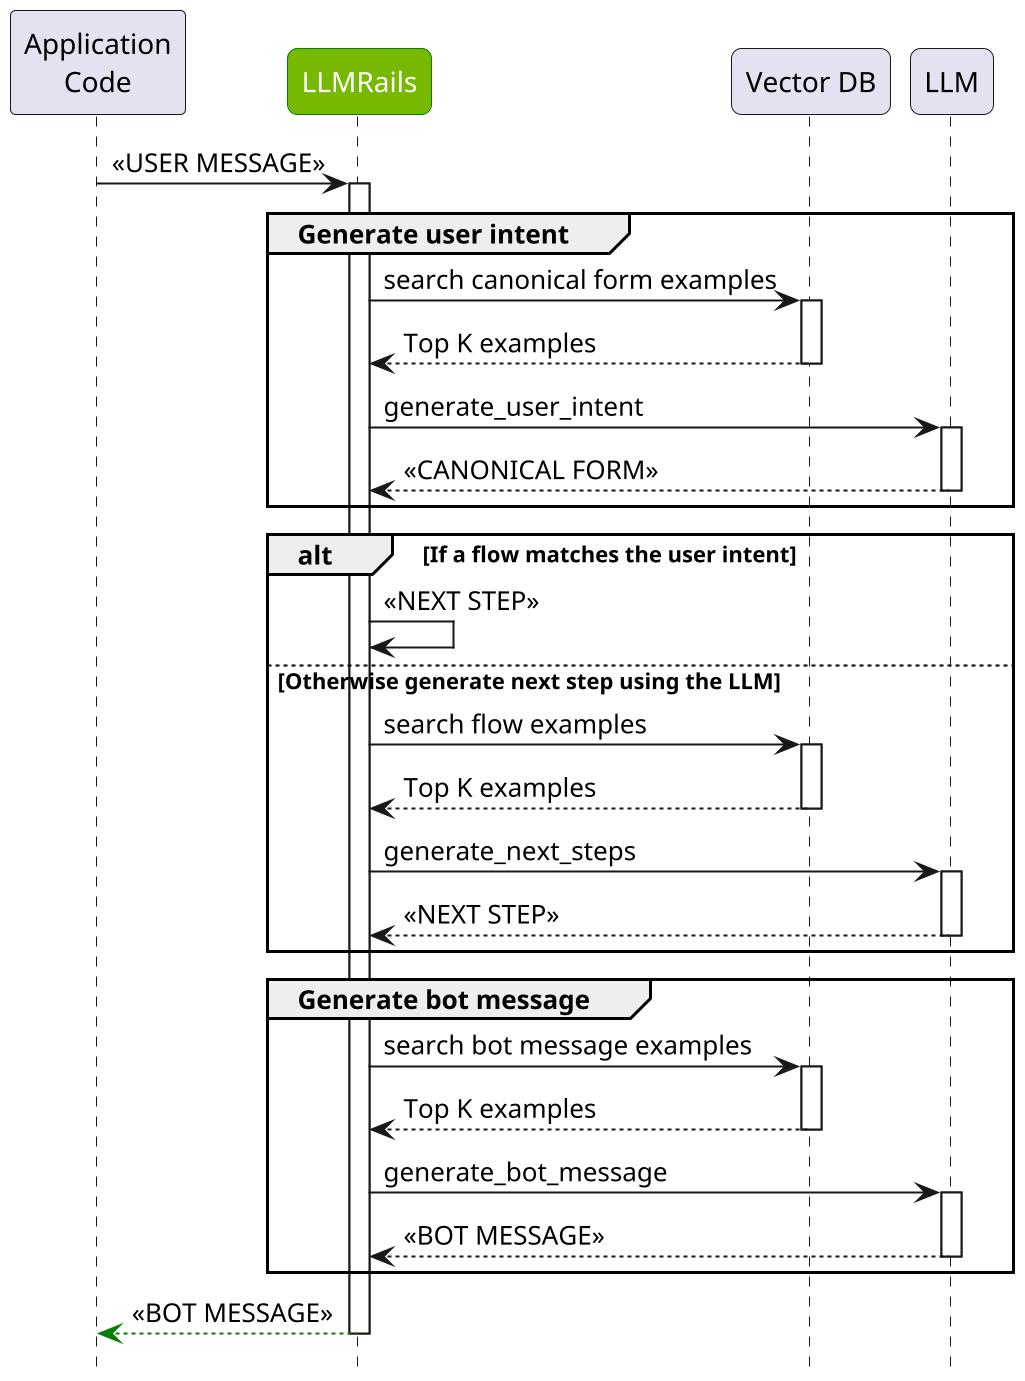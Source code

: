 @startuml
participant "Application\nCode" as A

skinparam Participant {
  RoundCorner 10

  BackgroundColor<<LLMRails >> 76b900
  FontColor<<LLMRails>> white
  BorderColor<<LLMRails>> green
}


participant LLMRails <<LLMRails>>
participant "Vector DB" as V


A->LLMRails: <<USER MESSAGE>>
activate LLMRails

group Generate user intent

LLMRails->V: search canonical form examples
activate V
return Top K examples

LLMRails->LLM: generate_user_intent
activate LLM
return <<CANONICAL FORM>>
end

alt If a flow matches the user intent

LLMRails->LLMRails: <<NEXT STEP>>

else Otherwise generate next step using the LLM

LLMRails->V: search flow examples
activate V
return Top K examples

LLMRails->LLM: generate_next_steps
activate LLM
return <<NEXT STEP>>
end



group Generate bot message

LLMRails->V: search bot message examples
activate V
return Top K examples

LLMRails->LLM: generate_bot_message
activate LLM
return <<BOT MESSAGE>>

end

return #green <<BOT MESSAGE>>

participant LLM
hide footbox
hide stereotype
scale 2
@enduml

